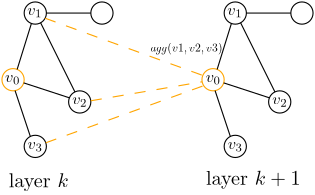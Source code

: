<?xml version="1.0"?>
<!DOCTYPE ipe SYSTEM "ipe.dtd">
<ipe version="70218" creator="Ipe 7.2.24">
<info created="D:20221114133253" modified="D:20221114135305"/>
<ipestyle name="basic">
<symbol name="arrow/arc(spx)">
<path stroke="sym-stroke" fill="sym-stroke" pen="sym-pen">
0 0 m
-1 0.333 l
-1 -0.333 l
h
</path>
</symbol>
<symbol name="arrow/farc(spx)">
<path stroke="sym-stroke" fill="white" pen="sym-pen">
0 0 m
-1 0.333 l
-1 -0.333 l
h
</path>
</symbol>
<symbol name="arrow/ptarc(spx)">
<path stroke="sym-stroke" fill="sym-stroke" pen="sym-pen">
0 0 m
-1 0.333 l
-0.8 0 l
-1 -0.333 l
h
</path>
</symbol>
<symbol name="arrow/fptarc(spx)">
<path stroke="sym-stroke" fill="white" pen="sym-pen">
0 0 m
-1 0.333 l
-0.8 0 l
-1 -0.333 l
h
</path>
</symbol>
<symbol name="mark/circle(sx)" transformations="translations">
<path fill="sym-stroke">
0.6 0 0 0.6 0 0 e
0.4 0 0 0.4 0 0 e
</path>
</symbol>
<symbol name="mark/disk(sx)" transformations="translations">
<path fill="sym-stroke">
0.6 0 0 0.6 0 0 e
</path>
</symbol>
<symbol name="mark/fdisk(sfx)" transformations="translations">
<group>
<path fill="sym-fill">
0.5 0 0 0.5 0 0 e
</path>
<path fill="sym-stroke" fillrule="eofill">
0.6 0 0 0.6 0 0 e
0.4 0 0 0.4 0 0 e
</path>
</group>
</symbol>
<symbol name="mark/box(sx)" transformations="translations">
<path fill="sym-stroke" fillrule="eofill">
-0.6 -0.6 m
0.6 -0.6 l
0.6 0.6 l
-0.6 0.6 l
h
-0.4 -0.4 m
0.4 -0.4 l
0.4 0.4 l
-0.4 0.4 l
h
</path>
</symbol>
<symbol name="mark/square(sx)" transformations="translations">
<path fill="sym-stroke">
-0.6 -0.6 m
0.6 -0.6 l
0.6 0.6 l
-0.6 0.6 l
h
</path>
</symbol>
<symbol name="mark/fsquare(sfx)" transformations="translations">
<group>
<path fill="sym-fill">
-0.5 -0.5 m
0.5 -0.5 l
0.5 0.5 l
-0.5 0.5 l
h
</path>
<path fill="sym-stroke" fillrule="eofill">
-0.6 -0.6 m
0.6 -0.6 l
0.6 0.6 l
-0.6 0.6 l
h
-0.4 -0.4 m
0.4 -0.4 l
0.4 0.4 l
-0.4 0.4 l
h
</path>
</group>
</symbol>
<symbol name="mark/cross(sx)" transformations="translations">
<group>
<path fill="sym-stroke">
-0.43 -0.57 m
0.57 0.43 l
0.43 0.57 l
-0.57 -0.43 l
h
</path>
<path fill="sym-stroke">
-0.43 0.57 m
0.57 -0.43 l
0.43 -0.57 l
-0.57 0.43 l
h
</path>
</group>
</symbol>
<symbol name="arrow/fnormal(spx)">
<path stroke="sym-stroke" fill="white" pen="sym-pen">
0 0 m
-1 0.333 l
-1 -0.333 l
h
</path>
</symbol>
<symbol name="arrow/pointed(spx)">
<path stroke="sym-stroke" fill="sym-stroke" pen="sym-pen">
0 0 m
-1 0.333 l
-0.8 0 l
-1 -0.333 l
h
</path>
</symbol>
<symbol name="arrow/fpointed(spx)">
<path stroke="sym-stroke" fill="white" pen="sym-pen">
0 0 m
-1 0.333 l
-0.8 0 l
-1 -0.333 l
h
</path>
</symbol>
<symbol name="arrow/linear(spx)">
<path stroke="sym-stroke" pen="sym-pen">
-1 0.333 m
0 0 l
-1 -0.333 l
</path>
</symbol>
<symbol name="arrow/fdouble(spx)">
<path stroke="sym-stroke" fill="white" pen="sym-pen">
0 0 m
-1 0.333 l
-1 -0.333 l
h
-1 0 m
-2 0.333 l
-2 -0.333 l
h
</path>
</symbol>
<symbol name="arrow/double(spx)">
<path stroke="sym-stroke" fill="sym-stroke" pen="sym-pen">
0 0 m
-1 0.333 l
-1 -0.333 l
h
-1 0 m
-2 0.333 l
-2 -0.333 l
h
</path>
</symbol>
<symbol name="arrow/mid-normal(spx)">
<path stroke="sym-stroke" fill="sym-stroke" pen="sym-pen">
0.5 0 m
-0.5 0.333 l
-0.5 -0.333 l
h
</path>
</symbol>
<symbol name="arrow/mid-fnormal(spx)">
<path stroke="sym-stroke" fill="white" pen="sym-pen">
0.5 0 m
-0.5 0.333 l
-0.5 -0.333 l
h
</path>
</symbol>
<symbol name="arrow/mid-pointed(spx)">
<path stroke="sym-stroke" fill="sym-stroke" pen="sym-pen">
0.5 0 m
-0.5 0.333 l
-0.3 0 l
-0.5 -0.333 l
h
</path>
</symbol>
<symbol name="arrow/mid-fpointed(spx)">
<path stroke="sym-stroke" fill="white" pen="sym-pen">
0.5 0 m
-0.5 0.333 l
-0.3 0 l
-0.5 -0.333 l
h
</path>
</symbol>
<symbol name="arrow/mid-double(spx)">
<path stroke="sym-stroke" fill="sym-stroke" pen="sym-pen">
1 0 m
0 0.333 l
0 -0.333 l
h
0 0 m
-1 0.333 l
-1 -0.333 l
h
</path>
</symbol>
<symbol name="arrow/mid-fdouble(spx)">
<path stroke="sym-stroke" fill="white" pen="sym-pen">
1 0 m
0 0.333 l
0 -0.333 l
h
0 0 m
-1 0.333 l
-1 -0.333 l
h
</path>
</symbol>
<anglesize name="22.5 deg" value="22.5"/>
<anglesize name="30 deg" value="30"/>
<anglesize name="45 deg" value="45"/>
<anglesize name="60 deg" value="60"/>
<anglesize name="90 deg" value="90"/>
<arrowsize name="large" value="10"/>
<arrowsize name="small" value="5"/>
<arrowsize name="tiny" value="3"/>
<color name="blue" value="0 0 1"/>
<color name="brown" value="0.647 0.165 0.165"/>
<color name="darkblue" value="0 0 0.545"/>
<color name="darkcyan" value="0 0.545 0.545"/>
<color name="darkgray" value="0.663"/>
<color name="darkgreen" value="0 0.392 0"/>
<color name="darkmagenta" value="0.545 0 0.545"/>
<color name="darkorange" value="1 0.549 0"/>
<color name="darkred" value="0.545 0 0"/>
<color name="gold" value="1 0.843 0"/>
<color name="gray" value="0.745"/>
<color name="green" value="0 1 0"/>
<color name="lightblue" value="0.678 0.847 0.902"/>
<color name="lightcyan" value="0.878 1 1"/>
<color name="lightgray" value="0.827"/>
<color name="lightgreen" value="0.565 0.933 0.565"/>
<color name="lightyellow" value="1 1 0.878"/>
<color name="navy" value="0 0 0.502"/>
<color name="orange" value="1 0.647 0"/>
<color name="pink" value="1 0.753 0.796"/>
<color name="purple" value="0.627 0.125 0.941"/>
<color name="red" value="1 0 0"/>
<color name="seagreen" value="0.18 0.545 0.341"/>
<color name="turquoise" value="0.251 0.878 0.816"/>
<color name="violet" value="0.933 0.51 0.933"/>
<color name="yellow" value="1 1 0"/>
<dashstyle name="dash dot dotted" value="[4 2 1 2 1 2] 0"/>
<dashstyle name="dash dotted" value="[4 2 1 2] 0"/>
<dashstyle name="dashed" value="[4] 0"/>
<dashstyle name="dotted" value="[1 3] 0"/>
<gridsize name="10 pts (~3.5 mm)" value="10"/>
<gridsize name="14 pts (~5 mm)" value="14"/>
<gridsize name="16 pts (~6 mm)" value="16"/>
<gridsize name="20 pts (~7 mm)" value="20"/>
<gridsize name="28 pts (~10 mm)" value="28"/>
<gridsize name="32 pts (~12 mm)" value="32"/>
<gridsize name="4 pts" value="4"/>
<gridsize name="56 pts (~20 mm)" value="56"/>
<gridsize name="8 pts (~3 mm)" value="8"/>
<opacity name="10%" value="0.1"/>
<opacity name="30%" value="0.3"/>
<opacity name="50%" value="0.5"/>
<opacity name="75%" value="0.75"/>
<pen name="fat" value="1.2"/>
<pen name="heavier" value="0.8"/>
<pen name="ultrafat" value="2"/>
<symbolsize name="large" value="5"/>
<symbolsize name="small" value="2"/>
<symbolsize name="tiny" value="1.1"/>
<textsize name="Huge" value="\Huge"/>
<textsize name="LARGE" value="\LARGE"/>
<textsize name="Large" value="\Large"/>
<textsize name="footnote" value="\footnotesize"/>
<textsize name="huge" value="\huge"/>
<textsize name="large" value="\large"/>
<textsize name="small" value="\small"/>
<textsize name="tiny" value="\tiny"/>
<textstyle name="center" begin="\begin{center}" end="\end{center}"/>
<textstyle name="item" begin="\begin{itemize}\item{}" end="\end{itemize}"/>
<textstyle name="itemize" begin="\begin{itemize}" end="\end{itemize}"/>
<tiling name="falling" angle="-60" step="4" width="1"/>
<tiling name="rising" angle="30" step="4" width="1"/>
</ipestyle>
<page>
<layer name="alpha"/>
<view layers="alpha" active="alpha"/>
<path layer="alpha" stroke="orange">
4 0 0 4 132 768 e
</path>
<path stroke="black">
4 0 0 4 140 744 e
</path>
<path stroke="black">
4 0 0 4 156 760 e
</path>
<path stroke="black">
4 0 0 4 140 792 e
</path>
<path matrix="1 0 0 1 0 8" stroke="black">
4 0 0 4 164 784 e
</path>
<path stroke="black">
133.47 771.72 m
138.607 788.25 l
</path>
<path stroke="black">
135.833 766.858 m
152.284 761.479 l
</path>
<path stroke="black">
132.727 764.067 m
138.219 747.582 l
</path>
<path stroke="black">
141.921 788.492 m
154.274 763.608 l
</path>
<path matrix="1 0 0 1 72 0" stroke="orange">
4 0 0 4 132 768 e
</path>
<path matrix="1 0 0 1 72 0" stroke="black">
4 0 0 4 140 744 e
</path>
<path matrix="1 0 0 1 72 0" stroke="black">
4 0 0 4 156 760 e
</path>
<path matrix="1 0 0 1 72 0" stroke="black">
4 0 0 4 140 792 e
</path>
<path matrix="1 0 0 1 72 8" stroke="black">
4 0 0 4 164 784 e
</path>
<path matrix="1 0 0 1 72 0" stroke="black">
133.47 771.72 m
138.607 788.25 l
</path>
<path matrix="1 0 0 1 72 0" stroke="black">
135.833 766.858 m
152.284 761.479 l
</path>
<path matrix="1 0 0 1 72 0" stroke="black">
132.727 764.067 m
138.219 747.582 l
</path>
<path matrix="1 0 0 1 72 0" stroke="black">
141.921 788.492 m
154.274 763.608 l
</path>
<path stroke="black">
144 792 m
160 792 l
</path>
<path matrix="1 0 0 1 16 0" stroke="black">
200 792 m
216 792 l
</path>
<path stroke="orange" dash="dashed">
143.539 790.137 m
200.305 769.532 l
</path>
<path stroke="orange" dash="dashed">
159.978 760.417 m
200.069 767.258 l
</path>
<path stroke="orange" dash="dashed">
143.783 745.3 m
200.622 765.857 l
</path>
<text matrix="0.584748 0 0 0.584748 62.2712 323.534" pos="128 800" stroke="black" type="label" width="9.298" height="4.294" depth="1.49" valign="baseline" style="math">v_1</text>
<text matrix="0.584748 0 0 0.584748 78.4601 291.361" pos="128 800" stroke="black" type="label" width="9.298" height="4.294" depth="1.49" valign="baseline" style="math">v_2</text>
<text matrix="0.584748 0 0 0.584748 62.3738 275.275" pos="128 800" stroke="black" type="label" width="9.298" height="4.294" depth="1.49" valign="baseline" style="math">v_3</text>
<text matrix="0.584748 0 0 0.584748 134.301 323.534" pos="128 800" stroke="black" type="label" width="9.298" height="4.294" depth="1.49" valign="baseline" style="math">v_1</text>
<text matrix="0.584748 0 0 0.584748 150.49 291.361" pos="128 800" stroke="black" type="label" width="9.298" height="4.294" depth="1.49" valign="baseline" style="math">v_2</text>
<text matrix="0.584748 0 0 0.584748 134.404 275.275" pos="128 800" stroke="black" type="label" width="9.298" height="4.294" depth="1.49" valign="baseline" style="math">v_3</text>
<text matrix="0.584748 0 0 0.584748 54.2791 299.353" pos="128 800" stroke="black" type="label" width="9.298" height="4.294" depth="1.49" valign="baseline" style="math">v_0</text>
<text matrix="0.584748 0 0 0.584748 126.514 299.353" pos="128 800" stroke="black" type="label" width="9.298" height="4.294" depth="1.49" valign="baseline" style="math">v_0</text>
<text matrix="0.420784 0 0 0.420784 100.454 448.25" pos="191.848 783.93" stroke="black" type="label" width="62.247" height="7.473" depth="2.49" valign="baseline" style="math">\mathit{agg}(v1, v2, v3)</text>
<text matrix="0.728582 0 0 0.728582 33.3383 195.569" pos="133.241 732.495" stroke="black" type="label" width="29.604" height="6.926" depth="1.93" valign="baseline">layer $k$</text>
<text matrix="0.728582 0 0 0.728582 104.343 196.491" pos="133.241 732.495" stroke="black" type="label" width="46.762" height="6.926" depth="1.93" valign="baseline">layer $k+1$</text>
</page>
</ipe>
